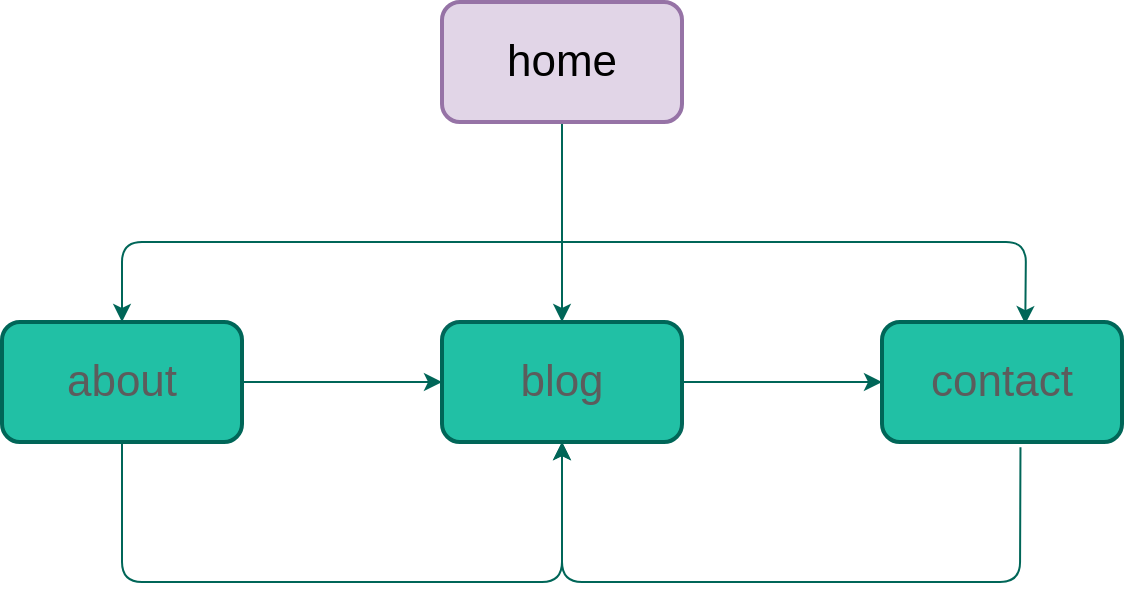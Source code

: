 <mxfile version="13.9.2" type="github">
  <diagram id="E77og2pdK-247U2hi702" name="Page-1">
    <mxGraphModel dx="1038" dy="548" grid="1" gridSize="10" guides="1" tooltips="1" connect="1" arrows="1" fold="1" page="1" pageScale="1" pageWidth="850" pageHeight="1100" math="0" shadow="0">
      <root>
        <mxCell id="0" />
        <mxCell id="1" parent="0" />
        <mxCell id="3-A5J_AdiHNcu_Qcr7wP-8" style="edgeStyle=orthogonalEdgeStyle;rounded=0;orthogonalLoop=1;jettySize=auto;html=1;entryX=0.5;entryY=0;entryDx=0;entryDy=0;fontSize=22;strokeColor=#006658;fontColor=#5C5C5C;" edge="1" parent="1" source="3-A5J_AdiHNcu_Qcr7wP-4" target="3-A5J_AdiHNcu_Qcr7wP-5">
          <mxGeometry relative="1" as="geometry">
            <Array as="points">
              <mxPoint x="510" y="150" />
              <mxPoint x="510" y="150" />
            </Array>
          </mxGeometry>
        </mxCell>
        <mxCell id="3-A5J_AdiHNcu_Qcr7wP-4" value="home" style="rounded=1;whiteSpace=wrap;html=1;strokeWidth=2;fontSize=22;fillColor=#e1d5e7;strokeColor=#9673a6;" vertex="1" parent="1">
          <mxGeometry x="450" y="30" width="120" height="60" as="geometry" />
        </mxCell>
        <mxCell id="3-A5J_AdiHNcu_Qcr7wP-5" value="blog" style="rounded=1;whiteSpace=wrap;html=1;strokeWidth=2;fontSize=22;fillColor=#21C0A5;strokeColor=#006658;fontColor=#5C5C5C;" vertex="1" parent="1">
          <mxGeometry x="450" y="190" width="120" height="60" as="geometry" />
        </mxCell>
        <mxCell id="3-A5J_AdiHNcu_Qcr7wP-6" value="about" style="rounded=1;whiteSpace=wrap;html=1;strokeWidth=2;fontSize=22;fillColor=#21C0A5;strokeColor=#006658;fontColor=#5C5C5C;" vertex="1" parent="1">
          <mxGeometry x="230" y="190" width="120" height="60" as="geometry" />
        </mxCell>
        <mxCell id="3-A5J_AdiHNcu_Qcr7wP-7" value="contact" style="rounded=1;whiteSpace=wrap;html=1;strokeWidth=2;fontSize=22;fillColor=#21C0A5;strokeColor=#006658;fontColor=#5C5C5C;" vertex="1" parent="1">
          <mxGeometry x="670" y="190" width="120" height="60" as="geometry" />
        </mxCell>
        <mxCell id="3-A5J_AdiHNcu_Qcr7wP-9" value="" style="endArrow=classic;startArrow=classic;html=1;fontSize=22;entryX=0.5;entryY=0;entryDx=0;entryDy=0;exitX=0.597;exitY=0.017;exitDx=0;exitDy=0;exitPerimeter=0;strokeColor=#006658;fontColor=#5C5C5C;" edge="1" parent="1" source="3-A5J_AdiHNcu_Qcr7wP-7" target="3-A5J_AdiHNcu_Qcr7wP-6">
          <mxGeometry width="50" height="50" relative="1" as="geometry">
            <mxPoint x="350" y="290" as="sourcePoint" />
            <mxPoint x="300" y="150" as="targetPoint" />
            <Array as="points">
              <mxPoint x="742" y="150" />
              <mxPoint x="510" y="150" />
              <mxPoint x="290" y="150" />
            </Array>
          </mxGeometry>
        </mxCell>
        <mxCell id="3-A5J_AdiHNcu_Qcr7wP-10" value="" style="endArrow=classic;html=1;fontSize=22;entryX=0.5;entryY=1;entryDx=0;entryDy=0;exitX=0.5;exitY=1;exitDx=0;exitDy=0;strokeColor=#006658;fontColor=#5C5C5C;" edge="1" parent="1" source="3-A5J_AdiHNcu_Qcr7wP-6" target="3-A5J_AdiHNcu_Qcr7wP-5">
          <mxGeometry width="50" height="50" relative="1" as="geometry">
            <mxPoint x="350" y="290" as="sourcePoint" />
            <mxPoint x="400" y="240" as="targetPoint" />
            <Array as="points">
              <mxPoint x="290" y="320" />
              <mxPoint x="400" y="320" />
              <mxPoint x="510" y="320" />
            </Array>
          </mxGeometry>
        </mxCell>
        <mxCell id="3-A5J_AdiHNcu_Qcr7wP-11" value="" style="endArrow=classic;html=1;fontSize=22;entryX=0.5;entryY=1;entryDx=0;entryDy=0;exitX=0.577;exitY=1.043;exitDx=0;exitDy=0;exitPerimeter=0;strokeColor=#006658;fontColor=#5C5C5C;" edge="1" parent="1" source="3-A5J_AdiHNcu_Qcr7wP-7" target="3-A5J_AdiHNcu_Qcr7wP-5">
          <mxGeometry width="50" height="50" relative="1" as="geometry">
            <mxPoint x="350" y="290" as="sourcePoint" />
            <mxPoint x="400" y="240" as="targetPoint" />
            <Array as="points">
              <mxPoint x="739" y="320" />
              <mxPoint x="640" y="320" />
              <mxPoint x="510" y="320" />
            </Array>
          </mxGeometry>
        </mxCell>
        <mxCell id="3-A5J_AdiHNcu_Qcr7wP-12" value="" style="endArrow=classic;html=1;fontSize=22;entryX=0;entryY=0.5;entryDx=0;entryDy=0;exitX=1;exitY=0.5;exitDx=0;exitDy=0;strokeColor=#006658;fontColor=#5C5C5C;" edge="1" parent="1" source="3-A5J_AdiHNcu_Qcr7wP-5" target="3-A5J_AdiHNcu_Qcr7wP-7">
          <mxGeometry width="50" height="50" relative="1" as="geometry">
            <mxPoint x="350" y="290" as="sourcePoint" />
            <mxPoint x="400" y="240" as="targetPoint" />
            <Array as="points" />
          </mxGeometry>
        </mxCell>
        <mxCell id="3-A5J_AdiHNcu_Qcr7wP-13" value="" style="endArrow=classic;html=1;fontSize=22;entryX=0;entryY=0.5;entryDx=0;entryDy=0;exitX=1;exitY=0.5;exitDx=0;exitDy=0;strokeColor=#006658;fontColor=#5C5C5C;" edge="1" parent="1" source="3-A5J_AdiHNcu_Qcr7wP-6" target="3-A5J_AdiHNcu_Qcr7wP-5">
          <mxGeometry width="50" height="50" relative="1" as="geometry">
            <mxPoint x="350" y="290" as="sourcePoint" />
            <mxPoint x="400" y="240" as="targetPoint" />
          </mxGeometry>
        </mxCell>
      </root>
    </mxGraphModel>
  </diagram>
</mxfile>
